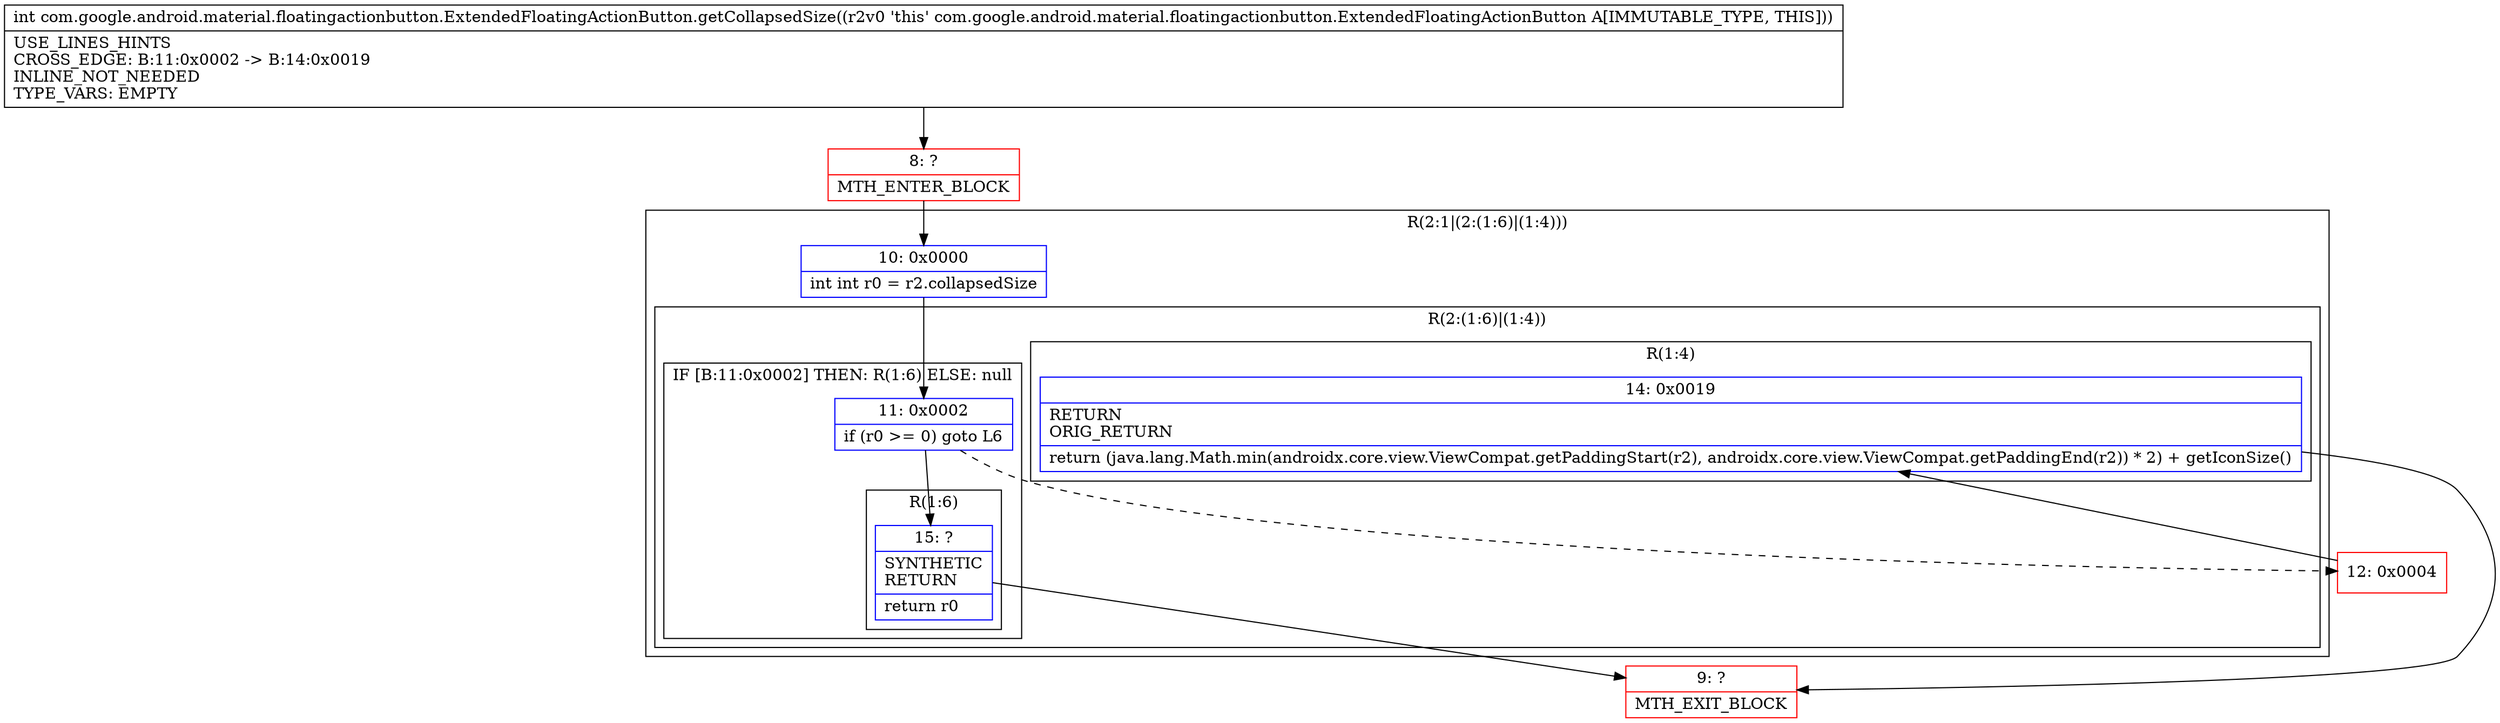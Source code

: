 digraph "CFG forcom.google.android.material.floatingactionbutton.ExtendedFloatingActionButton.getCollapsedSize()I" {
subgraph cluster_Region_1780942702 {
label = "R(2:1|(2:(1:6)|(1:4)))";
node [shape=record,color=blue];
Node_10 [shape=record,label="{10\:\ 0x0000|int int r0 = r2.collapsedSize\l}"];
subgraph cluster_Region_1817906051 {
label = "R(2:(1:6)|(1:4))";
node [shape=record,color=blue];
subgraph cluster_IfRegion_1112457216 {
label = "IF [B:11:0x0002] THEN: R(1:6) ELSE: null";
node [shape=record,color=blue];
Node_11 [shape=record,label="{11\:\ 0x0002|if (r0 \>= 0) goto L6\l}"];
subgraph cluster_Region_567769463 {
label = "R(1:6)";
node [shape=record,color=blue];
Node_15 [shape=record,label="{15\:\ ?|SYNTHETIC\lRETURN\l|return r0\l}"];
}
}
subgraph cluster_Region_573994099 {
label = "R(1:4)";
node [shape=record,color=blue];
Node_14 [shape=record,label="{14\:\ 0x0019|RETURN\lORIG_RETURN\l|return (java.lang.Math.min(androidx.core.view.ViewCompat.getPaddingStart(r2), androidx.core.view.ViewCompat.getPaddingEnd(r2)) * 2) + getIconSize()\l}"];
}
}
}
Node_8 [shape=record,color=red,label="{8\:\ ?|MTH_ENTER_BLOCK\l}"];
Node_12 [shape=record,color=red,label="{12\:\ 0x0004}"];
Node_9 [shape=record,color=red,label="{9\:\ ?|MTH_EXIT_BLOCK\l}"];
MethodNode[shape=record,label="{int com.google.android.material.floatingactionbutton.ExtendedFloatingActionButton.getCollapsedSize((r2v0 'this' com.google.android.material.floatingactionbutton.ExtendedFloatingActionButton A[IMMUTABLE_TYPE, THIS]))  | USE_LINES_HINTS\lCROSS_EDGE: B:11:0x0002 \-\> B:14:0x0019\lINLINE_NOT_NEEDED\lTYPE_VARS: EMPTY\l}"];
MethodNode -> Node_8;Node_10 -> Node_11;
Node_11 -> Node_12[style=dashed];
Node_11 -> Node_15;
Node_15 -> Node_9;
Node_14 -> Node_9;
Node_8 -> Node_10;
Node_12 -> Node_14;
}

